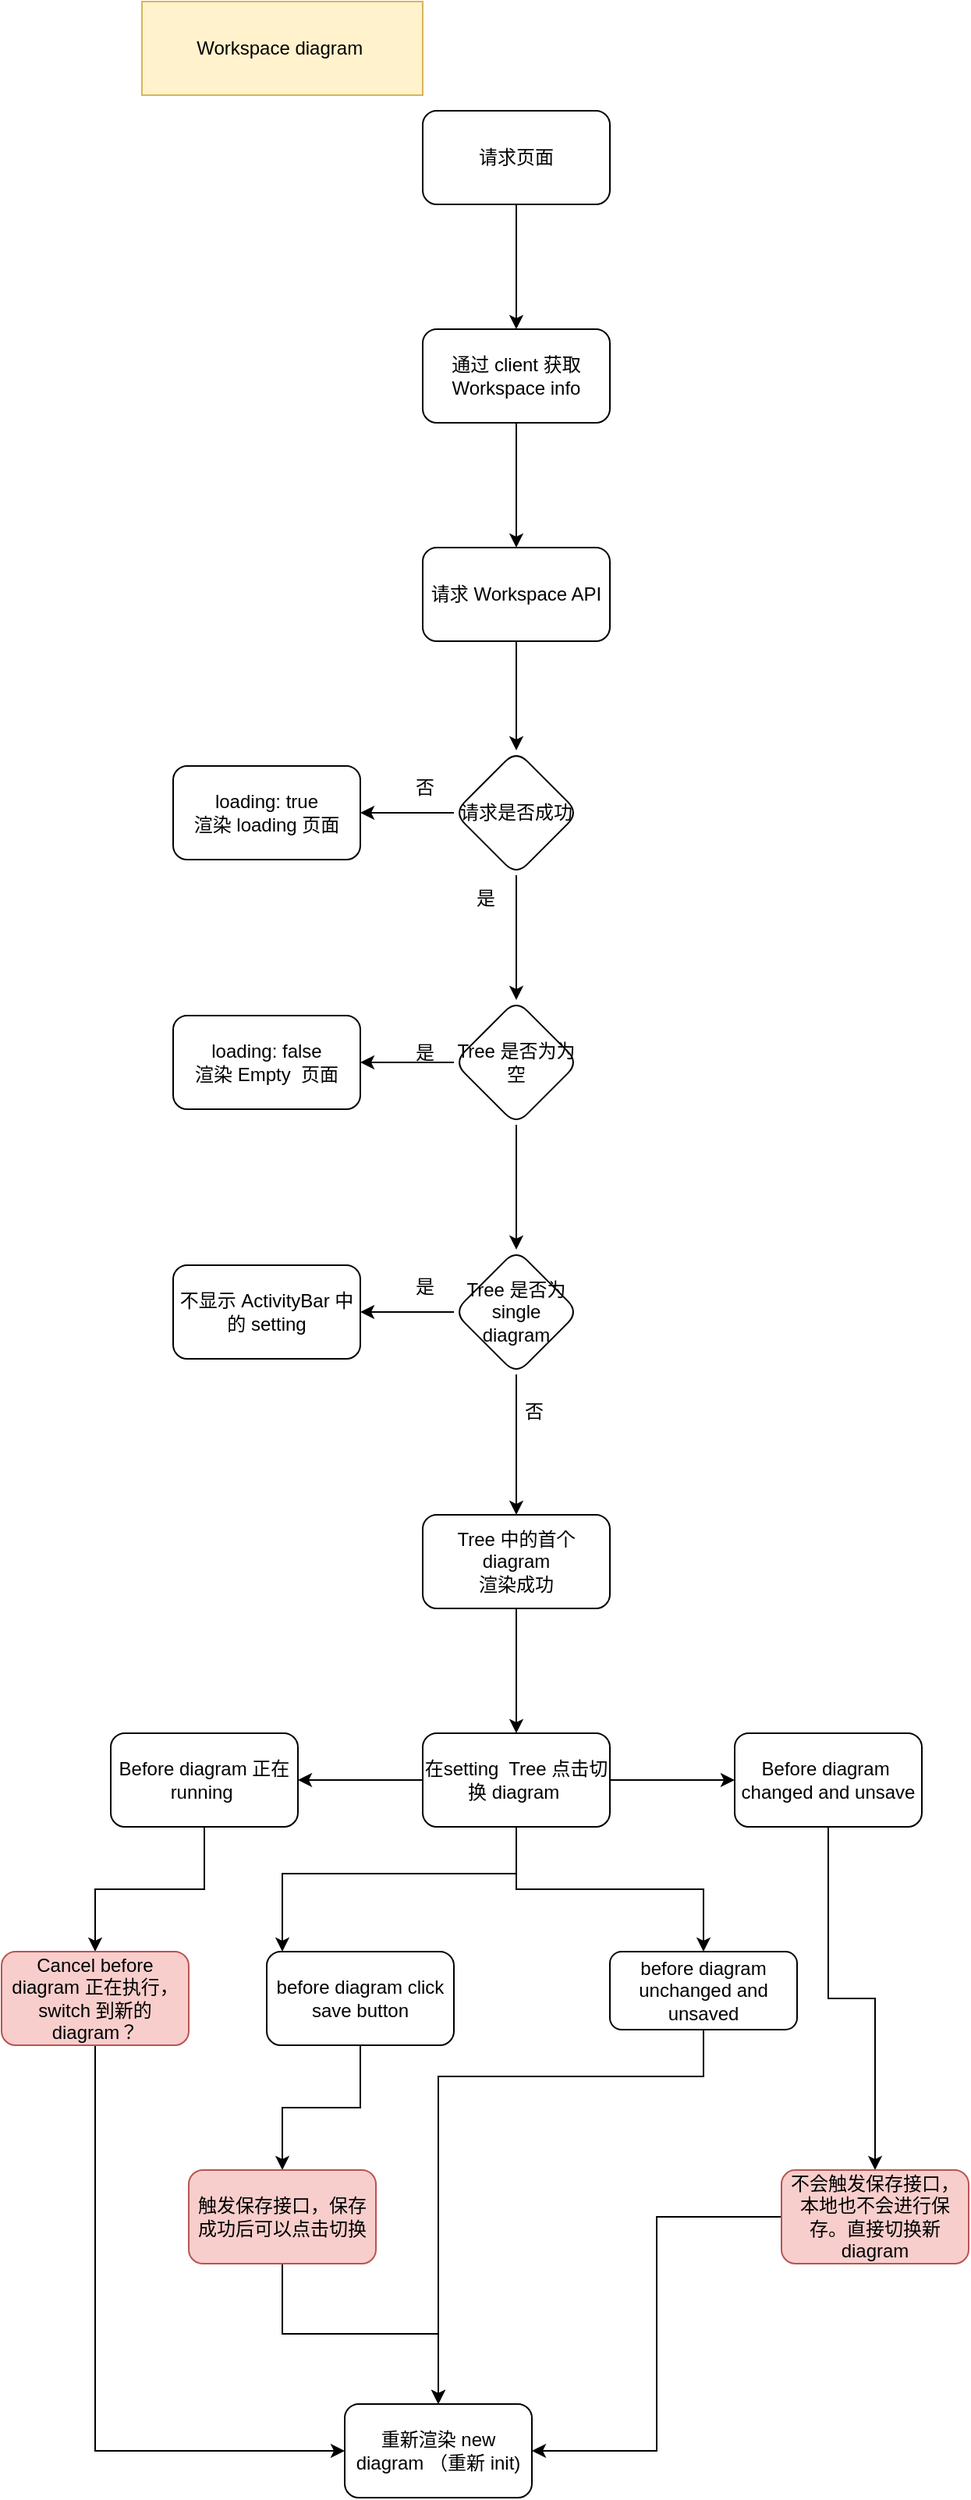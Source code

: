 <mxfile version="24.7.16" pages="2">
  <diagram name="Page-1" id="susAsBvZPmV3oMP2SHvA">
    <mxGraphModel dx="2715" dy="972" grid="1" gridSize="10" guides="1" tooltips="1" connect="1" arrows="1" fold="1" page="1" pageScale="1" pageWidth="850" pageHeight="1100" math="0" shadow="0">
      <root>
        <mxCell id="0" />
        <mxCell id="1" parent="0" />
        <mxCell id="ld7JimjzPcvw21RbXaTX-8" value="" style="edgeStyle=orthogonalEdgeStyle;rounded=0;orthogonalLoop=1;jettySize=auto;html=1;" edge="1" parent="1" source="ld7JimjzPcvw21RbXaTX-1" target="ld7JimjzPcvw21RbXaTX-7">
          <mxGeometry relative="1" as="geometry" />
        </mxCell>
        <mxCell id="ld7JimjzPcvw21RbXaTX-1" value="请求页面" style="rounded=1;whiteSpace=wrap;html=1;" vertex="1" parent="1">
          <mxGeometry x="230" y="100" width="120" height="60" as="geometry" />
        </mxCell>
        <mxCell id="ld7JimjzPcvw21RbXaTX-2" value="Workspace diagram&amp;nbsp;" style="rounded=0;whiteSpace=wrap;html=1;fillColor=#fff2cc;strokeColor=#d6b656;" vertex="1" parent="1">
          <mxGeometry x="50" y="30" width="180" height="60" as="geometry" />
        </mxCell>
        <mxCell id="ld7JimjzPcvw21RbXaTX-10" value="" style="edgeStyle=orthogonalEdgeStyle;rounded=0;orthogonalLoop=1;jettySize=auto;html=1;" edge="1" parent="1" source="ld7JimjzPcvw21RbXaTX-7" target="ld7JimjzPcvw21RbXaTX-9">
          <mxGeometry relative="1" as="geometry" />
        </mxCell>
        <mxCell id="ld7JimjzPcvw21RbXaTX-7" value="通过 client 获取 Workspace info" style="whiteSpace=wrap;html=1;rounded=1;" vertex="1" parent="1">
          <mxGeometry x="230" y="240" width="120" height="60" as="geometry" />
        </mxCell>
        <mxCell id="ld7JimjzPcvw21RbXaTX-12" value="" style="edgeStyle=orthogonalEdgeStyle;rounded=0;orthogonalLoop=1;jettySize=auto;html=1;" edge="1" parent="1" source="ld7JimjzPcvw21RbXaTX-9" target="ld7JimjzPcvw21RbXaTX-11">
          <mxGeometry relative="1" as="geometry" />
        </mxCell>
        <mxCell id="ld7JimjzPcvw21RbXaTX-9" value="请求 Workspace API" style="whiteSpace=wrap;html=1;rounded=1;" vertex="1" parent="1">
          <mxGeometry x="230" y="380" width="120" height="60" as="geometry" />
        </mxCell>
        <mxCell id="ld7JimjzPcvw21RbXaTX-16" value="" style="edgeStyle=orthogonalEdgeStyle;rounded=0;orthogonalLoop=1;jettySize=auto;html=1;" edge="1" parent="1" source="ld7JimjzPcvw21RbXaTX-11" target="ld7JimjzPcvw21RbXaTX-15">
          <mxGeometry relative="1" as="geometry" />
        </mxCell>
        <mxCell id="ld7JimjzPcvw21RbXaTX-20" value="" style="edgeStyle=orthogonalEdgeStyle;rounded=0;orthogonalLoop=1;jettySize=auto;html=1;" edge="1" parent="1" source="ld7JimjzPcvw21RbXaTX-11" target="ld7JimjzPcvw21RbXaTX-19">
          <mxGeometry relative="1" as="geometry" />
        </mxCell>
        <mxCell id="ld7JimjzPcvw21RbXaTX-11" value="请求是否成功" style="rhombus;whiteSpace=wrap;html=1;rounded=1;" vertex="1" parent="1">
          <mxGeometry x="250" y="510" width="80" height="80" as="geometry" />
        </mxCell>
        <mxCell id="ld7JimjzPcvw21RbXaTX-15" value="loading: true&lt;br&gt;渲染 loading 页面" style="whiteSpace=wrap;html=1;rounded=1;" vertex="1" parent="1">
          <mxGeometry x="70" y="520" width="120" height="60" as="geometry" />
        </mxCell>
        <mxCell id="ld7JimjzPcvw21RbXaTX-17" value="否" style="text;html=1;align=center;verticalAlign=middle;resizable=0;points=[];autosize=1;strokeColor=none;fillColor=none;" vertex="1" parent="1">
          <mxGeometry x="211" y="519" width="40" height="30" as="geometry" />
        </mxCell>
        <mxCell id="ld7JimjzPcvw21RbXaTX-18" value="是" style="text;html=1;align=center;verticalAlign=middle;resizable=0;points=[];autosize=1;strokeColor=none;fillColor=none;rotation=0;" vertex="1" parent="1">
          <mxGeometry x="250" y="590" width="40" height="30" as="geometry" />
        </mxCell>
        <mxCell id="ld7JimjzPcvw21RbXaTX-22" value="" style="edgeStyle=orthogonalEdgeStyle;rounded=0;orthogonalLoop=1;jettySize=auto;html=1;" edge="1" parent="1" source="ld7JimjzPcvw21RbXaTX-19" target="ld7JimjzPcvw21RbXaTX-21">
          <mxGeometry relative="1" as="geometry" />
        </mxCell>
        <mxCell id="ld7JimjzPcvw21RbXaTX-27" value="" style="edgeStyle=orthogonalEdgeStyle;rounded=0;orthogonalLoop=1;jettySize=auto;html=1;" edge="1" parent="1" source="ld7JimjzPcvw21RbXaTX-19" target="ld7JimjzPcvw21RbXaTX-26">
          <mxGeometry relative="1" as="geometry" />
        </mxCell>
        <mxCell id="ld7JimjzPcvw21RbXaTX-19" value="Tree 是否为为空" style="rhombus;whiteSpace=wrap;html=1;rounded=1;" vertex="1" parent="1">
          <mxGeometry x="250" y="670" width="80" height="80" as="geometry" />
        </mxCell>
        <mxCell id="ld7JimjzPcvw21RbXaTX-21" value="loading: false&lt;br&gt;渲染 Empty&amp;nbsp; 页面" style="rounded=1;whiteSpace=wrap;html=1;" vertex="1" parent="1">
          <mxGeometry x="70" y="680" width="120" height="60" as="geometry" />
        </mxCell>
        <mxCell id="ld7JimjzPcvw21RbXaTX-23" value="是" style="text;html=1;align=center;verticalAlign=middle;resizable=0;points=[];autosize=1;strokeColor=none;fillColor=none;" vertex="1" parent="1">
          <mxGeometry x="211" y="689" width="40" height="30" as="geometry" />
        </mxCell>
        <mxCell id="ld7JimjzPcvw21RbXaTX-29" value="" style="edgeStyle=orthogonalEdgeStyle;rounded=0;orthogonalLoop=1;jettySize=auto;html=1;" edge="1" parent="1" source="ld7JimjzPcvw21RbXaTX-26" target="ld7JimjzPcvw21RbXaTX-28">
          <mxGeometry relative="1" as="geometry" />
        </mxCell>
        <mxCell id="ld7JimjzPcvw21RbXaTX-32" value="" style="edgeStyle=orthogonalEdgeStyle;rounded=0;orthogonalLoop=1;jettySize=auto;html=1;" edge="1" parent="1" source="ld7JimjzPcvw21RbXaTX-26" target="ld7JimjzPcvw21RbXaTX-31">
          <mxGeometry relative="1" as="geometry" />
        </mxCell>
        <mxCell id="ld7JimjzPcvw21RbXaTX-26" value="Tree 是否为single diagram" style="rhombus;whiteSpace=wrap;html=1;rounded=1;" vertex="1" parent="1">
          <mxGeometry x="250" y="830" width="80" height="80" as="geometry" />
        </mxCell>
        <mxCell id="ld7JimjzPcvw21RbXaTX-28" value="不显示 ActivityBar 中的 setting" style="whiteSpace=wrap;html=1;rounded=1;" vertex="1" parent="1">
          <mxGeometry x="70" y="840" width="120" height="60" as="geometry" />
        </mxCell>
        <mxCell id="ld7JimjzPcvw21RbXaTX-30" value="是" style="text;html=1;align=center;verticalAlign=middle;resizable=0;points=[];autosize=1;strokeColor=none;fillColor=none;" vertex="1" parent="1">
          <mxGeometry x="211" y="839" width="40" height="30" as="geometry" />
        </mxCell>
        <mxCell id="ld7JimjzPcvw21RbXaTX-35" value="" style="edgeStyle=orthogonalEdgeStyle;rounded=0;orthogonalLoop=1;jettySize=auto;html=1;" edge="1" parent="1" source="ld7JimjzPcvw21RbXaTX-31" target="ld7JimjzPcvw21RbXaTX-34">
          <mxGeometry relative="1" as="geometry" />
        </mxCell>
        <mxCell id="ld7JimjzPcvw21RbXaTX-31" value="Tree 中的首个 diagram&lt;br&gt;渲染成功" style="whiteSpace=wrap;html=1;rounded=1;" vertex="1" parent="1">
          <mxGeometry x="230" y="1000" width="120" height="60" as="geometry" />
        </mxCell>
        <mxCell id="ld7JimjzPcvw21RbXaTX-33" value="否" style="text;html=1;align=center;verticalAlign=middle;resizable=0;points=[];autosize=1;strokeColor=none;fillColor=none;" vertex="1" parent="1">
          <mxGeometry x="281" y="919" width="40" height="30" as="geometry" />
        </mxCell>
        <mxCell id="ld7JimjzPcvw21RbXaTX-37" value="" style="edgeStyle=orthogonalEdgeStyle;rounded=0;orthogonalLoop=1;jettySize=auto;html=1;" edge="1" parent="1" source="ld7JimjzPcvw21RbXaTX-34" target="ld7JimjzPcvw21RbXaTX-36">
          <mxGeometry relative="1" as="geometry" />
        </mxCell>
        <mxCell id="ld7JimjzPcvw21RbXaTX-39" value="" style="edgeStyle=orthogonalEdgeStyle;rounded=0;orthogonalLoop=1;jettySize=auto;html=1;" edge="1" parent="1" source="ld7JimjzPcvw21RbXaTX-34" target="ld7JimjzPcvw21RbXaTX-38">
          <mxGeometry relative="1" as="geometry" />
        </mxCell>
        <mxCell id="ld7JimjzPcvw21RbXaTX-41" value="" style="edgeStyle=orthogonalEdgeStyle;rounded=0;orthogonalLoop=1;jettySize=auto;html=1;" edge="1" parent="1" source="ld7JimjzPcvw21RbXaTX-34" target="ld7JimjzPcvw21RbXaTX-40">
          <mxGeometry relative="1" as="geometry" />
        </mxCell>
        <mxCell id="ld7JimjzPcvw21RbXaTX-44" style="edgeStyle=orthogonalEdgeStyle;rounded=0;orthogonalLoop=1;jettySize=auto;html=1;" edge="1" parent="1" source="ld7JimjzPcvw21RbXaTX-34" target="ld7JimjzPcvw21RbXaTX-43">
          <mxGeometry relative="1" as="geometry">
            <Array as="points">
              <mxPoint x="290" y="1230" />
              <mxPoint x="140" y="1230" />
            </Array>
          </mxGeometry>
        </mxCell>
        <mxCell id="ld7JimjzPcvw21RbXaTX-34" value="在setting&amp;nbsp; Tree 点击切换 diagram&amp;nbsp;" style="whiteSpace=wrap;html=1;rounded=1;" vertex="1" parent="1">
          <mxGeometry x="230" y="1140" width="120" height="60" as="geometry" />
        </mxCell>
        <mxCell id="ld7JimjzPcvw21RbXaTX-46" value="" style="edgeStyle=orthogonalEdgeStyle;rounded=0;orthogonalLoop=1;jettySize=auto;html=1;" edge="1" parent="1" source="ld7JimjzPcvw21RbXaTX-36" target="ld7JimjzPcvw21RbXaTX-45">
          <mxGeometry relative="1" as="geometry">
            <Array as="points">
              <mxPoint x="410" y="1360" />
              <mxPoint x="240" y="1360" />
            </Array>
          </mxGeometry>
        </mxCell>
        <mxCell id="ld7JimjzPcvw21RbXaTX-36" value="before diagram unchanged and unsaved" style="whiteSpace=wrap;html=1;rounded=1;" vertex="1" parent="1">
          <mxGeometry x="350" y="1280" width="120" height="50" as="geometry" />
        </mxCell>
        <mxCell id="ld7JimjzPcvw21RbXaTX-48" value="" style="edgeStyle=orthogonalEdgeStyle;rounded=0;orthogonalLoop=1;jettySize=auto;html=1;" edge="1" parent="1" source="ld7JimjzPcvw21RbXaTX-38" target="ld7JimjzPcvw21RbXaTX-47">
          <mxGeometry relative="1" as="geometry" />
        </mxCell>
        <mxCell id="ld7JimjzPcvw21RbXaTX-38" value="Before diagram 正在 running&amp;nbsp;" style="whiteSpace=wrap;html=1;rounded=1;" vertex="1" parent="1">
          <mxGeometry x="30" y="1140" width="120" height="60" as="geometry" />
        </mxCell>
        <mxCell id="ld7JimjzPcvw21RbXaTX-57" value="" style="edgeStyle=orthogonalEdgeStyle;rounded=0;orthogonalLoop=1;jettySize=auto;html=1;" edge="1" parent="1" source="ld7JimjzPcvw21RbXaTX-40" target="ld7JimjzPcvw21RbXaTX-56">
          <mxGeometry relative="1" as="geometry" />
        </mxCell>
        <mxCell id="ld7JimjzPcvw21RbXaTX-40" value="Before diagram&amp;nbsp; changed and unsave" style="whiteSpace=wrap;html=1;rounded=1;" vertex="1" parent="1">
          <mxGeometry x="430" y="1140" width="120" height="60" as="geometry" />
        </mxCell>
        <mxCell id="ld7JimjzPcvw21RbXaTX-52" value="" style="edgeStyle=orthogonalEdgeStyle;rounded=0;orthogonalLoop=1;jettySize=auto;html=1;" edge="1" parent="1" source="ld7JimjzPcvw21RbXaTX-43" target="ld7JimjzPcvw21RbXaTX-51">
          <mxGeometry relative="1" as="geometry" />
        </mxCell>
        <mxCell id="ld7JimjzPcvw21RbXaTX-43" value="before diagram click save button" style="whiteSpace=wrap;html=1;rounded=1;" vertex="1" parent="1">
          <mxGeometry x="130" y="1280" width="120" height="60" as="geometry" />
        </mxCell>
        <mxCell id="ld7JimjzPcvw21RbXaTX-45" value="重新渲染 new diagram （重新 init)" style="whiteSpace=wrap;html=1;rounded=1;" vertex="1" parent="1">
          <mxGeometry x="180" y="1570" width="120" height="60" as="geometry" />
        </mxCell>
        <mxCell id="ld7JimjzPcvw21RbXaTX-49" style="edgeStyle=orthogonalEdgeStyle;rounded=0;orthogonalLoop=1;jettySize=auto;html=1;entryX=0;entryY=0.5;entryDx=0;entryDy=0;" edge="1" parent="1" source="ld7JimjzPcvw21RbXaTX-47" target="ld7JimjzPcvw21RbXaTX-45">
          <mxGeometry relative="1" as="geometry">
            <Array as="points">
              <mxPoint x="20" y="1600" />
            </Array>
          </mxGeometry>
        </mxCell>
        <mxCell id="ld7JimjzPcvw21RbXaTX-47" value="Cancel before diagram 正在执行，switch 到新的 diagram？" style="rounded=1;whiteSpace=wrap;html=1;fillColor=#f8cecc;strokeColor=#b85450;" vertex="1" parent="1">
          <mxGeometry x="-40" y="1280" width="120" height="60" as="geometry" />
        </mxCell>
        <mxCell id="ld7JimjzPcvw21RbXaTX-53" style="edgeStyle=orthogonalEdgeStyle;rounded=0;orthogonalLoop=1;jettySize=auto;html=1;" edge="1" parent="1" source="ld7JimjzPcvw21RbXaTX-51" target="ld7JimjzPcvw21RbXaTX-45">
          <mxGeometry relative="1" as="geometry" />
        </mxCell>
        <mxCell id="ld7JimjzPcvw21RbXaTX-51" value="触发保存接口，保存成功后可以点击切换" style="whiteSpace=wrap;html=1;rounded=1;fillColor=#f8cecc;strokeColor=#b85450;" vertex="1" parent="1">
          <mxGeometry x="80" y="1420" width="120" height="60" as="geometry" />
        </mxCell>
        <mxCell id="ld7JimjzPcvw21RbXaTX-58" style="edgeStyle=orthogonalEdgeStyle;rounded=0;orthogonalLoop=1;jettySize=auto;html=1;entryX=1;entryY=0.5;entryDx=0;entryDy=0;" edge="1" parent="1" source="ld7JimjzPcvw21RbXaTX-56" target="ld7JimjzPcvw21RbXaTX-45">
          <mxGeometry relative="1" as="geometry" />
        </mxCell>
        <mxCell id="ld7JimjzPcvw21RbXaTX-56" value="不会触发保存接口，本地也不会进行保存。直接切换新diagram" style="rounded=1;whiteSpace=wrap;html=1;fillColor=#f8cecc;strokeColor=#b85450;" vertex="1" parent="1">
          <mxGeometry x="460" y="1420" width="120" height="60" as="geometry" />
        </mxCell>
      </root>
    </mxGraphModel>
  </diagram>
  <diagram id="8ElsgrxJmIoFx9Qqk5o8" name="Page-2">
    <mxGraphModel dx="1273" dy="739" grid="0" gridSize="10" guides="1" tooltips="1" connect="1" arrows="1" fold="1" page="1" pageScale="1" pageWidth="850" pageHeight="1100" math="0" shadow="0">
      <root>
        <mxCell id="0" />
        <mxCell id="1" parent="0" />
        <mxCell id="YFsFQTp66xud_ymml9iG-1" value="&lt;div&gt;&lt;span style=&quot;font-size: 19px;&quot;&gt;&lt;b&gt;Diagram showing the relationship between data communication and business logic&lt;/b&gt;&lt;/span&gt;&lt;/div&gt;&lt;div&gt;&lt;br&gt;&lt;/div&gt;" style="text;html=1;align=center;verticalAlign=middle;resizable=0;points=[];autosize=1;strokeColor=none;fillColor=none;" vertex="1" parent="1">
          <mxGeometry x="40" y="86" width="771" height="50" as="geometry" />
        </mxCell>
        <mxCell id="YFsFQTp66xud_ymml9iG-2" value="SocketServer" style="rounded=0;whiteSpace=wrap;html=1;fillColor=#dae8fc;strokeColor=#6c8ebf;" vertex="1" parent="1">
          <mxGeometry x="100" y="190" width="120" height="30" as="geometry" />
        </mxCell>
        <mxCell id="YFsFQTp66xud_ymml9iG-3" value="mockJSServer" style="rounded=0;whiteSpace=wrap;html=1;fillColor=#dae8fc;strokeColor=#6c8ebf;" vertex="1" parent="1">
          <mxGeometry x="298" y="190" width="120" height="30" as="geometry" />
        </mxCell>
        <mxCell id="YFsFQTp66xud_ymml9iG-4" value="VScodeServer" style="rounded=0;whiteSpace=wrap;html=1;fillColor=#dae8fc;strokeColor=#6c8ebf;" vertex="1" parent="1">
          <mxGeometry x="498" y="190" width="120" height="30" as="geometry" />
        </mxCell>
        <mxCell id="YFsFQTp66xud_ymml9iG-34" style="edgeStyle=orthogonalEdgeStyle;rounded=0;orthogonalLoop=1;jettySize=auto;html=1;entryX=0.5;entryY=1;entryDx=0;entryDy=0;" edge="1" parent="1" source="YFsFQTp66xud_ymml9iG-7" target="YFsFQTp66xud_ymml9iG-9">
          <mxGeometry relative="1" as="geometry" />
        </mxCell>
        <mxCell id="YFsFQTp66xud_ymml9iG-7" value="&lt;span style=&quot;font-size: 12px;&quot;&gt;createSocketTransport&lt;/span&gt;" style="whiteSpace=wrap;html=1;fillColor=#d5e8d4;strokeColor=#82b366;rounded=0;" vertex="1" parent="1">
          <mxGeometry x="82.5" y="380" width="155" height="34" as="geometry" />
        </mxCell>
        <mxCell id="YFsFQTp66xud_ymml9iG-9" value="CreateSocketClient" style="whiteSpace=wrap;html=1;fillColor=#d5e8d4;strokeColor=#82b366;rounded=0;" vertex="1" parent="1">
          <mxGeometry x="82.5" y="290" width="155" height="34" as="geometry" />
        </mxCell>
        <mxCell id="YFsFQTp66xud_ymml9iG-10" value="CreateJSClient" style="whiteSpace=wrap;html=1;fillColor=#d5e8d4;strokeColor=#82b366;rounded=0;" vertex="1" parent="1">
          <mxGeometry x="280.5" y="290" width="155" height="34" as="geometry" />
        </mxCell>
        <mxCell id="YFsFQTp66xud_ymml9iG-11" value="CreateVsCodeClient" style="whiteSpace=wrap;html=1;fillColor=#d5e8d4;strokeColor=#82b366;rounded=0;" vertex="1" parent="1">
          <mxGeometry x="480.5" y="290" width="155" height="34" as="geometry" />
        </mxCell>
        <mxCell id="YFsFQTp66xud_ymml9iG-33" style="edgeStyle=orthogonalEdgeStyle;rounded=0;orthogonalLoop=1;jettySize=auto;html=1;entryX=0.5;entryY=1;entryDx=0;entryDy=0;" edge="1" parent="1" source="YFsFQTp66xud_ymml9iG-12" target="YFsFQTp66xud_ymml9iG-10">
          <mxGeometry relative="1" as="geometry" />
        </mxCell>
        <mxCell id="YFsFQTp66xud_ymml9iG-12" value="&lt;span style=&quot;font-size: 12px;&quot;&gt;createJSTransport&lt;/span&gt;" style="whiteSpace=wrap;html=1;fillColor=#d5e8d4;strokeColor=#82b366;rounded=0;" vertex="1" parent="1">
          <mxGeometry x="280.5" y="380" width="155" height="34" as="geometry" />
        </mxCell>
        <mxCell id="YFsFQTp66xud_ymml9iG-13" value="createVsCodeTransport" style="whiteSpace=wrap;html=1;fillColor=#d5e8d4;strokeColor=#82b366;rounded=0;" vertex="1" parent="1">
          <mxGeometry x="480.5" y="380" width="155" height="34" as="geometry" />
        </mxCell>
        <mxCell id="YFsFQTp66xud_ymml9iG-40" style="edgeStyle=orthogonalEdgeStyle;rounded=0;orthogonalLoop=1;jettySize=auto;html=1;exitX=0;exitY=0.5;exitDx=0;exitDy=0;entryX=1;entryY=0.5;entryDx=0;entryDy=0;" edge="1" parent="1" source="YFsFQTp66xud_ymml9iG-14" target="YFsFQTp66xud_ymml9iG-9">
          <mxGeometry relative="1" as="geometry" />
        </mxCell>
        <mxCell id="YFsFQTp66xud_ymml9iG-41" style="edgeStyle=orthogonalEdgeStyle;rounded=0;orthogonalLoop=1;jettySize=auto;html=1;entryX=0;entryY=0.5;entryDx=0;entryDy=0;" edge="1" parent="1" source="YFsFQTp66xud_ymml9iG-14" target="YFsFQTp66xud_ymml9iG-11">
          <mxGeometry relative="1" as="geometry" />
        </mxCell>
        <mxCell id="YFsFQTp66xud_ymml9iG-42" style="edgeStyle=orthogonalEdgeStyle;rounded=0;orthogonalLoop=1;jettySize=auto;html=1;entryX=1;entryY=0.5;entryDx=0;entryDy=0;" edge="1" parent="1" source="YFsFQTp66xud_ymml9iG-14" target="YFsFQTp66xud_ymml9iG-10">
          <mxGeometry relative="1" as="geometry">
            <Array as="points">
              <mxPoint x="456" y="496" />
              <mxPoint x="456" y="307" />
            </Array>
          </mxGeometry>
        </mxCell>
        <mxCell id="YFsFQTp66xud_ymml9iG-14" value="WorkspaceApiClientBase" style="rounded=0;whiteSpace=wrap;html=1;fillColor=#fff2cc;strokeColor=#d6b656;" vertex="1" parent="1">
          <mxGeometry x="278" y="476" width="160" height="40" as="geometry" />
        </mxCell>
        <mxCell id="YFsFQTp66xud_ymml9iG-15" value="" style="endArrow=none;dashed=1;html=1;rounded=0;" edge="1" parent="1">
          <mxGeometry width="50" height="50" relative="1" as="geometry">
            <mxPoint x="30" y="240" as="sourcePoint" />
            <mxPoint x="770" y="240" as="targetPoint" />
          </mxGeometry>
        </mxCell>
        <mxCell id="YFsFQTp66xud_ymml9iG-17" value="" style="endArrow=classic;startArrow=classic;html=1;rounded=0;entryX=0.5;entryY=1;entryDx=0;entryDy=0;exitX=0.5;exitY=0;exitDx=0;exitDy=0;" edge="1" parent="1" source="YFsFQTp66xud_ymml9iG-9" target="YFsFQTp66xud_ymml9iG-2">
          <mxGeometry width="50" height="50" relative="1" as="geometry">
            <mxPoint x="390" y="370" as="sourcePoint" />
            <mxPoint x="440" y="320" as="targetPoint" />
          </mxGeometry>
        </mxCell>
        <mxCell id="YFsFQTp66xud_ymml9iG-18" value="webSocket" style="edgeLabel;html=1;align=center;verticalAlign=middle;resizable=0;points=[];" vertex="1" connectable="0" parent="YFsFQTp66xud_ymml9iG-17">
          <mxGeometry x="0.03" y="-4" relative="1" as="geometry">
            <mxPoint as="offset" />
          </mxGeometry>
        </mxCell>
        <mxCell id="YFsFQTp66xud_ymml9iG-19" value="" style="endArrow=classic;startArrow=classic;html=1;rounded=0;entryX=0.5;entryY=1;entryDx=0;entryDy=0;exitX=0.5;exitY=0;exitDx=0;exitDy=0;" edge="1" parent="1">
          <mxGeometry width="50" height="50" relative="1" as="geometry">
            <mxPoint x="354" y="290" as="sourcePoint" />
            <mxPoint x="354" y="220" as="targetPoint" />
          </mxGeometry>
        </mxCell>
        <mxCell id="YFsFQTp66xud_ymml9iG-20" value="Subject" style="edgeLabel;html=1;align=center;verticalAlign=middle;resizable=0;points=[];" vertex="1" connectable="0" parent="YFsFQTp66xud_ymml9iG-19">
          <mxGeometry x="0.03" y="-4" relative="1" as="geometry">
            <mxPoint as="offset" />
          </mxGeometry>
        </mxCell>
        <mxCell id="YFsFQTp66xud_ymml9iG-22" value="" style="endArrow=classic;startArrow=classic;html=1;rounded=0;entryX=0.5;entryY=1;entryDx=0;entryDy=0;exitX=0.5;exitY=0;exitDx=0;exitDy=0;" edge="1" parent="1">
          <mxGeometry width="50" height="50" relative="1" as="geometry">
            <mxPoint x="557.66" y="290" as="sourcePoint" />
            <mxPoint x="557.66" y="220" as="targetPoint" />
          </mxGeometry>
        </mxCell>
        <mxCell id="YFsFQTp66xud_ymml9iG-23" value="vscode" style="edgeLabel;html=1;align=center;verticalAlign=middle;resizable=0;points=[];" vertex="1" connectable="0" parent="YFsFQTp66xud_ymml9iG-22">
          <mxGeometry x="0.03" y="-4" relative="1" as="geometry">
            <mxPoint as="offset" />
          </mxGeometry>
        </mxCell>
        <mxCell id="YFsFQTp66xud_ymml9iG-25" value="" style="endArrow=none;dashed=1;html=1;rounded=0;" edge="1" parent="1">
          <mxGeometry width="50" height="50" relative="1" as="geometry">
            <mxPoint x="27" y="446" as="sourcePoint" />
            <mxPoint x="720" y="443" as="targetPoint" />
          </mxGeometry>
        </mxCell>
        <mxCell id="YFsFQTp66xud_ymml9iG-28" value="&lt;span style=&quot;color: rgb(0, 0, 0); font-size: 12px; text-wrap: nowrap;&quot;&gt;Server logic&lt;/span&gt;" style="shape=note;strokeWidth=2;fontSize=14;size=20;whiteSpace=wrap;html=1;fillColor=#fff2cc;strokeColor=#d6b656;fontColor=#666600;" vertex="1" parent="1">
          <mxGeometry x="686.75" y="188" width="119" height="34" as="geometry" />
        </mxCell>
        <mxCell id="YFsFQTp66xud_ymml9iG-30" value="&lt;div&gt;&lt;font color=&quot;#000000&quot;&gt;&lt;span style=&quot;font-size: 12px; text-wrap: nowrap;&quot;&gt;Customize the communication&amp;nbsp;&lt;/span&gt;&lt;/font&gt;&lt;/div&gt;&lt;div&gt;&lt;span style=&quot;font-size: 12px; text-wrap: nowrap; color: rgb(0, 0, 0); background-color: initial;&quot;&gt;method with the server&lt;/span&gt;&lt;/div&gt;" style="shape=note;strokeWidth=2;fontSize=14;size=20;whiteSpace=wrap;html=1;fillColor=#fff2cc;strokeColor=#d6b656;fontColor=#666600;" vertex="1" parent="1">
          <mxGeometry x="652.75" y="279" width="187" height="66" as="geometry" />
        </mxCell>
        <mxCell id="YFsFQTp66xud_ymml9iG-31" value="&lt;div&gt;&lt;font color=&quot;#000000&quot;&gt;&lt;span style=&quot;font-size: 12px; text-wrap: nowrap;&quot;&gt;Handle the unified business logic&lt;/span&gt;&lt;/font&gt;&lt;/div&gt;" style="shape=note;strokeWidth=2;fontSize=14;size=20;whiteSpace=wrap;html=1;fillColor=#fff2cc;strokeColor=#d6b656;fontColor=#666600;" vertex="1" parent="1">
          <mxGeometry x="649.5" y="472.5" width="193.5" height="47" as="geometry" />
        </mxCell>
        <mxCell id="YFsFQTp66xud_ymml9iG-32" value="" style="endArrow=classic;html=1;rounded=0;exitX=0.5;exitY=0;exitDx=0;exitDy=0;entryX=0.5;entryY=1;entryDx=0;entryDy=0;" edge="1" parent="1" source="YFsFQTp66xud_ymml9iG-13" target="YFsFQTp66xud_ymml9iG-11">
          <mxGeometry width="50" height="50" relative="1" as="geometry">
            <mxPoint x="492" y="421" as="sourcePoint" />
            <mxPoint x="542" y="371" as="targetPoint" />
          </mxGeometry>
        </mxCell>
      </root>
    </mxGraphModel>
  </diagram>
</mxfile>
